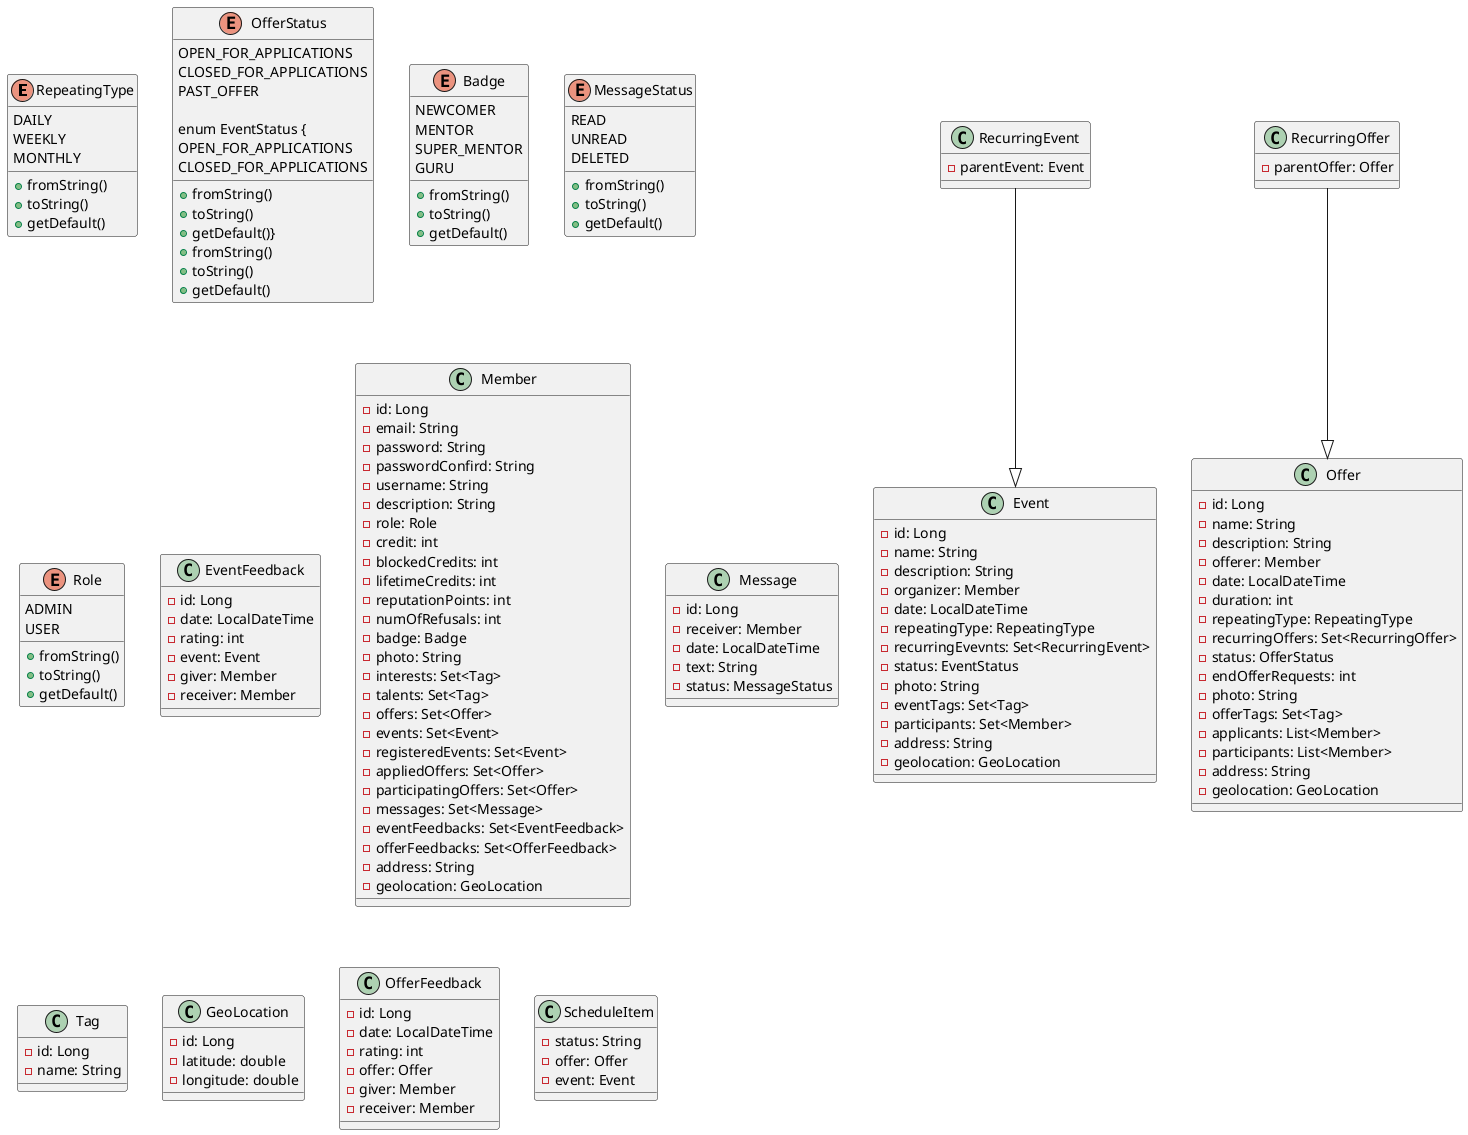 @startuml

enum RepeatingType {
    DAILY
    WEEKLY
    MONTHLY
    +fromString()
    +toString()
    +getDefault()
}

enum OfferStatus {
    OPEN_FOR_APPLICATIONS
    CLOSED_FOR_APPLICATIONS
    PAST_OFFER
    +fromString()
    +toString()
    +getDefault()}

enum EventStatus {
    OPEN_FOR_APPLICATIONS
    CLOSED_FOR_APPLICATIONS
    +fromString()
    +toString()
    +getDefault()
}

enum Badge {
    NEWCOMER
    MENTOR
    SUPER_MENTOR
    GURU
    +fromString()
    +toString()
    +getDefault()
}

enum MessageStatus {
    READ
    UNREAD
    DELETED
    +fromString()
    +toString()
    +getDefault()
}

enum Role {
    ADMIN
    USER
    +fromString()
    +toString()
    +getDefault()
}
class Event {
    -id: Long
    -name: String
    -description: String
    -organizer: Member
    -date: LocalDateTime
    -repeatingType: RepeatingType
    -recurringEvevnts: Set<RecurringEvent>
    -status: EventStatus
    -photo: String
    -eventTags: Set<Tag>
    -participants: Set<Member>
    -address: String
    -geolocation: GeoLocation
}

class EventFeedback {
    -id: Long
    -date: LocalDateTime
    -rating: int
    -event: Event
    -giver: Member
    -receiver: Member
}

class Member {
    -id: Long
    -email: String
    -password: String
    -passwordConfird: String
    -username: String
    -description: String
    -role: Role
    -credit: int
    -blockedCredits: int
    -lifetimeCredits: int
    -reputationPoints: int
    -numOfRefusals: int
    -badge: Badge
    -photo: String
    -interests: Set<Tag>
    -talents: Set<Tag>
    -offers: Set<Offer>
    -events: Set<Event>
    -registeredEvents: Set<Event>
    -appliedOffers: Set<Offer>
    -participatingOffers: Set<Offer>
    -messages: Set<Message>
    -eventFeedbacks: Set<EventFeedback>
    -offerFeedbacks: Set<OfferFeedback>
    -address: String
    -geolocation: GeoLocation
}

class Message {
    -id: Long
    -receiver: Member
    -date: LocalDateTime
    -text: String
    -status: MessageStatus
}

class Tag {
    -id: Long
    -name: String
}

class GeoLocation {
    -id: Long
    - latitude: double
    - longitude: double
    }

class Offer {
    -id: Long
    -name: String
    -description: String
    -offerer: Member
    -date: LocalDateTime
    -duration: int
    -repeatingType: RepeatingType
    -recurringOffers: Set<RecurringOffer>
    -status: OfferStatus
    -endOfferRequests: int
    -photo: String
    -offerTags: Set<Tag>
    -applicants: List<Member>
    -participants: List<Member>
    -address: String
    -geolocation: GeoLocation
}

class OfferFeedback {
    -id: Long
    -date: LocalDateTime
    -rating: int
    -offer: Offer
    -giver: Member
    -receiver: Member
}

class RecurringEvent {
    -parentEvent: Event
}

class RecurringOffer {
    -parentOffer: Offer
}

class ScheduleItem {
    -status: String
    -offer: Offer
    -event: Event
}


RecurringEvent --|> Event
RecurringOffer --|> Offer
@enduml